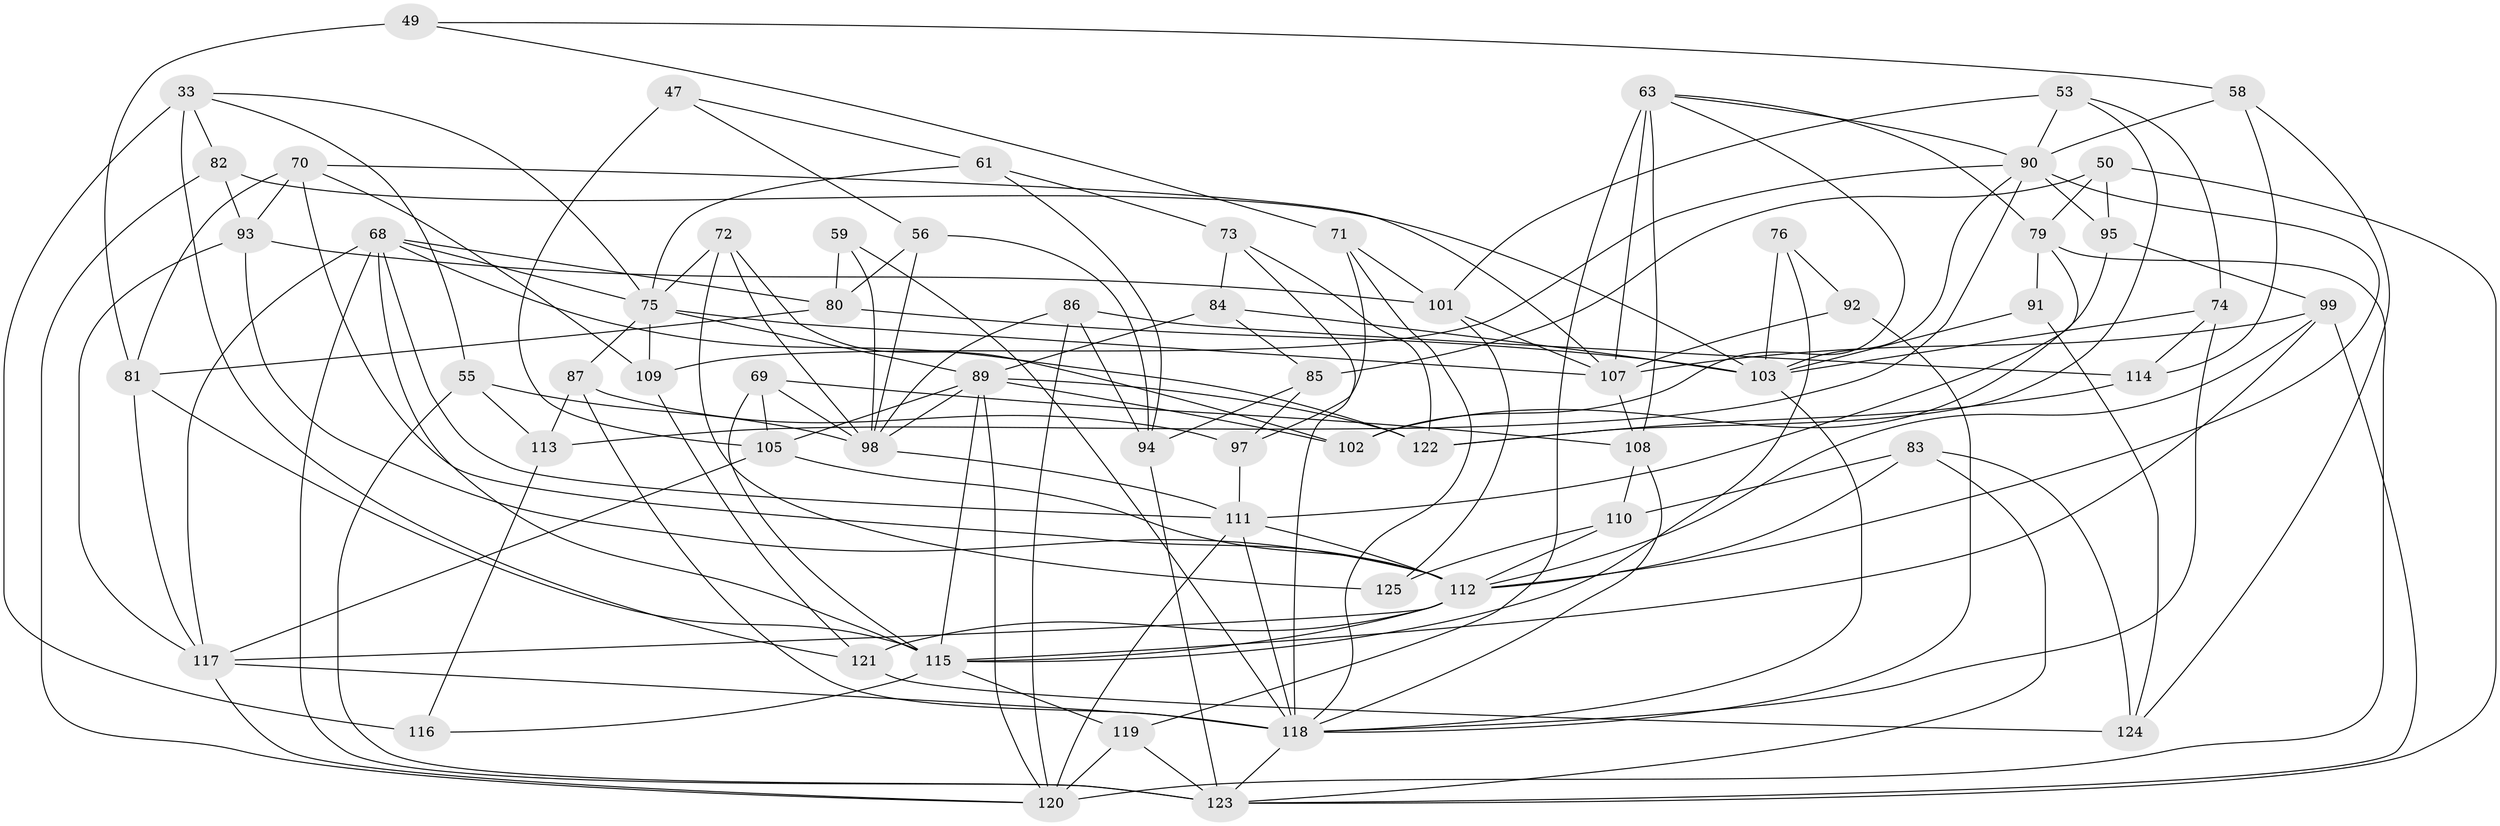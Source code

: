 // original degree distribution, {4: 1.0}
// Generated by graph-tools (version 1.1) at 2025/58/03/09/25 04:58:16]
// undirected, 62 vertices, 156 edges
graph export_dot {
graph [start="1"]
  node [color=gray90,style=filled];
  33 [super="+17"];
  47;
  49;
  50;
  53;
  55;
  56;
  58;
  59;
  61;
  63 [super="+45"];
  68 [super="+65"];
  69;
  70 [super="+27"];
  71;
  72;
  73;
  74;
  75 [super="+22+52"];
  76;
  79 [super="+35"];
  80 [super="+16"];
  81 [super="+2"];
  82;
  83;
  84;
  85;
  86;
  87;
  89 [super="+40"];
  90 [super="+18+37"];
  91;
  92 [super="+26"];
  93 [super="+19"];
  94 [super="+38"];
  95;
  97;
  98 [super="+14+31"];
  99 [super="+54"];
  101 [super="+6"];
  102;
  103 [super="+64"];
  105 [super="+42"];
  107 [super="+3+51"];
  108 [super="+46"];
  109;
  110 [super="+62"];
  111 [super="+34+41"];
  112 [super="+8+23+43"];
  113;
  114;
  115 [super="+4+32+77"];
  116;
  117 [super="+67"];
  118 [super="+30+106"];
  119 [super="+25"];
  120 [super="+21+48"];
  121 [super="+66"];
  122 [super="+104"];
  123 [super="+100"];
  124;
  125;
  33 -- 75;
  33 -- 116 [weight=2];
  33 -- 55;
  33 -- 82;
  33 -- 121;
  47 -- 56;
  47 -- 105 [weight=2];
  47 -- 61;
  49 -- 81 [weight=2];
  49 -- 71;
  49 -- 58;
  50 -- 85;
  50 -- 95;
  50 -- 79;
  50 -- 123;
  53 -- 74;
  53 -- 122;
  53 -- 101;
  53 -- 90;
  55 -- 113;
  55 -- 98;
  55 -- 123;
  56 -- 80;
  56 -- 98;
  56 -- 94;
  58 -- 114;
  58 -- 124;
  58 -- 90;
  59 -- 80 [weight=2];
  59 -- 98;
  59 -- 118;
  61 -- 73;
  61 -- 75;
  61 -- 94;
  63 -- 102;
  63 -- 90;
  63 -- 107 [weight=2];
  63 -- 119 [weight=2];
  63 -- 108;
  63 -- 79;
  68 -- 122 [weight=2];
  68 -- 80;
  68 -- 75;
  68 -- 111;
  68 -- 115;
  68 -- 117 [weight=2];
  68 -- 123 [weight=2];
  69 -- 108;
  69 -- 115;
  69 -- 105;
  69 -- 98;
  70 -- 109;
  70 -- 107;
  70 -- 112 [weight=2];
  70 -- 81;
  70 -- 93;
  71 -- 97;
  71 -- 118;
  71 -- 101;
  72 -- 102;
  72 -- 125;
  72 -- 98;
  72 -- 75;
  73 -- 84;
  73 -- 118;
  73 -- 122;
  74 -- 114;
  74 -- 103;
  74 -- 118;
  75 -- 87;
  75 -- 107;
  75 -- 109;
  75 -- 89;
  76 -- 103 [weight=2];
  76 -- 92;
  76 -- 115;
  79 -- 91;
  79 -- 111;
  79 -- 120 [weight=2];
  80 -- 81;
  80 -- 103;
  81 -- 115;
  81 -- 117;
  82 -- 103;
  82 -- 93;
  82 -- 120;
  83 -- 124;
  83 -- 123;
  83 -- 110;
  83 -- 112;
  84 -- 89;
  84 -- 85;
  84 -- 103;
  85 -- 97;
  85 -- 94;
  86 -- 114;
  86 -- 94;
  86 -- 120;
  86 -- 98;
  87 -- 97;
  87 -- 113;
  87 -- 118;
  89 -- 120;
  89 -- 98;
  89 -- 115;
  89 -- 102;
  89 -- 105;
  89 -- 122;
  90 -- 113;
  90 -- 109;
  90 -- 95;
  90 -- 103;
  90 -- 112;
  91 -- 124;
  91 -- 103 [weight=2];
  92 -- 107 [weight=3];
  92 -- 118 [weight=2];
  93 -- 112;
  93 -- 101 [weight=2];
  93 -- 117;
  94 -- 123 [weight=2];
  95 -- 102;
  95 -- 99;
  97 -- 111;
  98 -- 111;
  99 -- 123;
  99 -- 115;
  99 -- 112 [weight=2];
  99 -- 107;
  101 -- 125;
  101 -- 107;
  103 -- 118;
  105 -- 112;
  105 -- 117;
  107 -- 108;
  108 -- 110 [weight=2];
  108 -- 118 [weight=3];
  109 -- 121;
  110 -- 125 [weight=2];
  110 -- 112;
  111 -- 112 [weight=2];
  111 -- 120;
  111 -- 118 [weight=3];
  112 -- 117;
  112 -- 121 [weight=3];
  112 -- 115;
  113 -- 116;
  114 -- 122;
  115 -- 119 [weight=2];
  115 -- 116;
  117 -- 120;
  117 -- 118;
  118 -- 123 [weight=3];
  119 -- 120;
  119 -- 123;
  121 -- 124;
}
